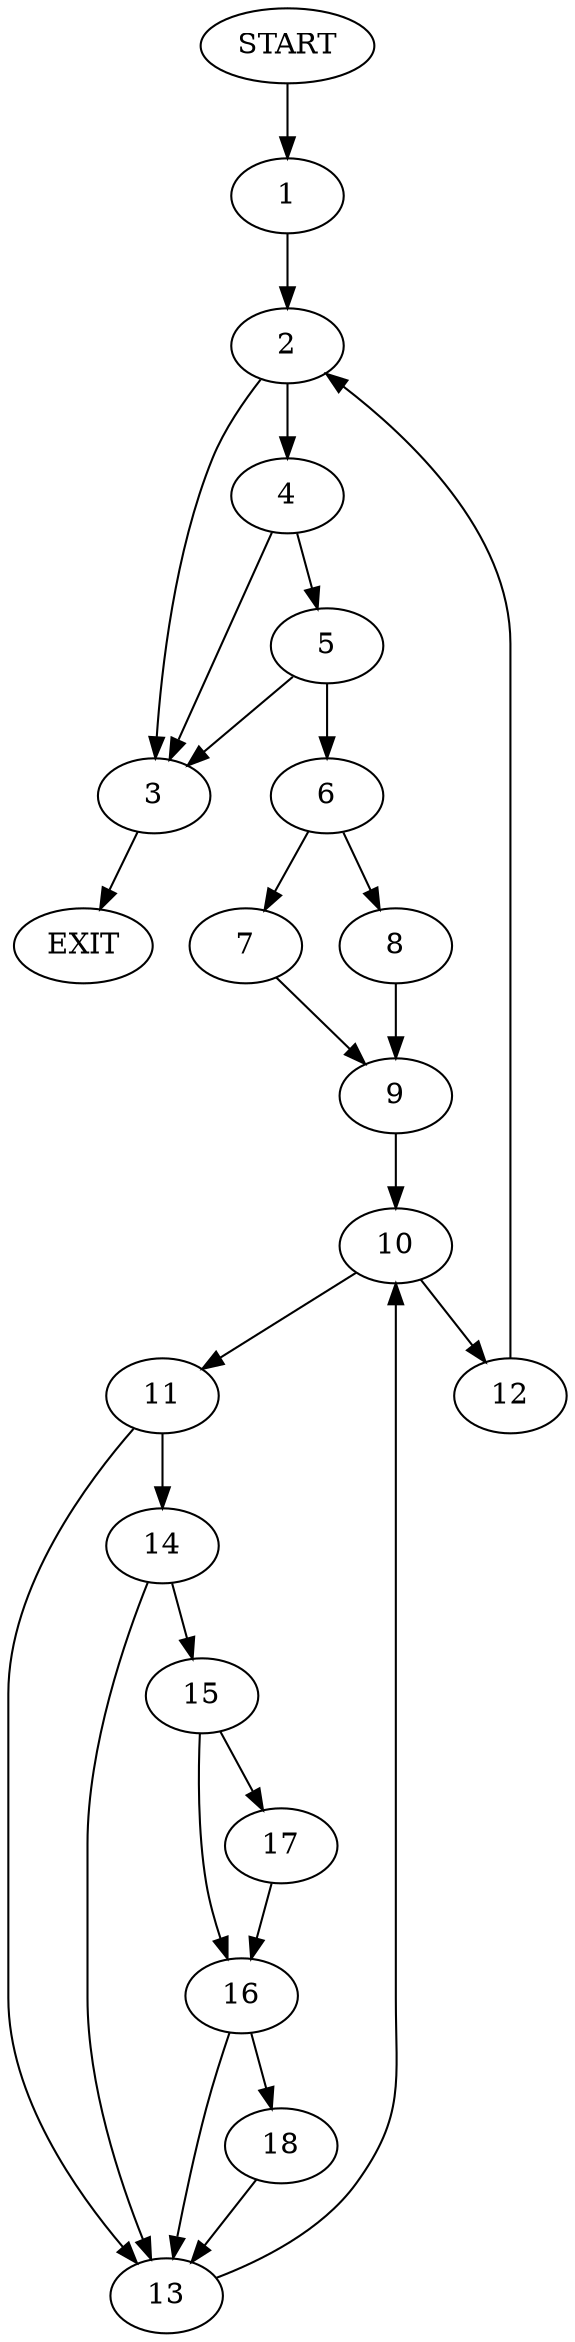 digraph {
0 [label="START"]
19 [label="EXIT"]
0 -> 1
1 -> 2
2 -> 3
2 -> 4
3 -> 19
4 -> 3
4 -> 5
5 -> 3
5 -> 6
6 -> 7
6 -> 8
7 -> 9
8 -> 9
9 -> 10
10 -> 11
10 -> 12
11 -> 13
11 -> 14
12 -> 2
14 -> 15
14 -> 13
13 -> 10
15 -> 16
15 -> 17
17 -> 16
16 -> 13
16 -> 18
18 -> 13
}
